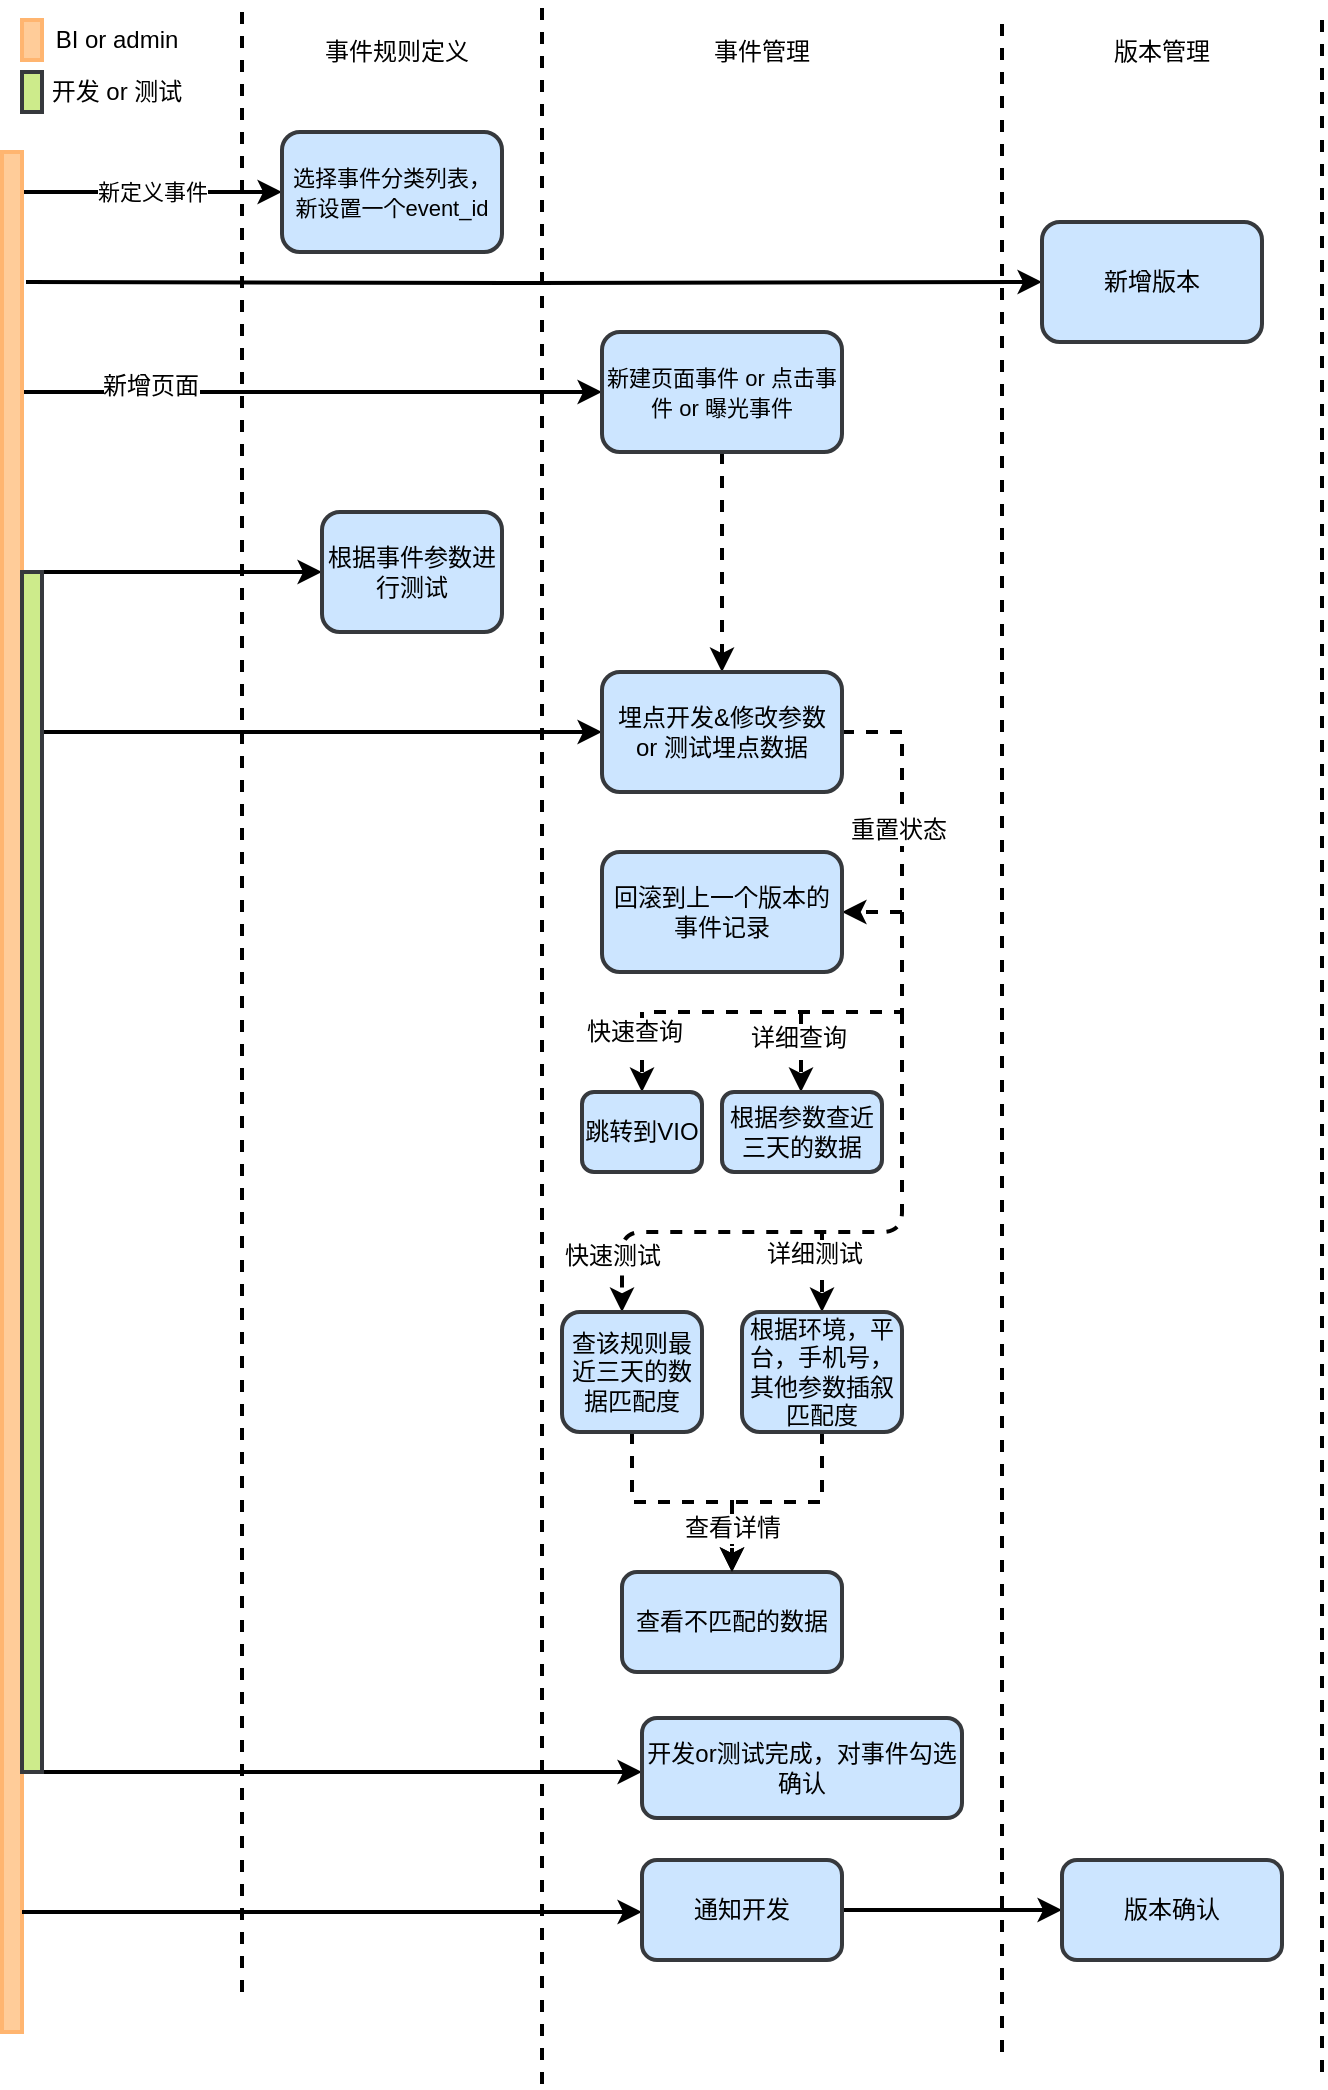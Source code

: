 <mxfile version="12.4.3" type="github" pages="1">
  <diagram id="hPg3wvvfUYCvAJcX31Ad" name="Page-1">
    <mxGraphModel dx="1331" dy="665" grid="1" gridSize="10" guides="1" tooltips="1" connect="1" arrows="1" fold="1" page="1" pageScale="1" pageWidth="826" pageHeight="1169" math="0" shadow="0">
      <root>
        <mxCell id="0"/>
        <mxCell id="1" parent="0"/>
        <mxCell id="J3AKnAKlRXgmvnRmEQW1-1" value="" style="endArrow=none;html=1;strokeWidth=2;dashed=1;" edge="1" parent="1">
          <mxGeometry width="50" height="50" relative="1" as="geometry">
            <mxPoint x="580" y="1100" as="sourcePoint"/>
            <mxPoint x="580" y="80" as="targetPoint"/>
          </mxGeometry>
        </mxCell>
        <mxCell id="J3AKnAKlRXgmvnRmEQW1-2" value="" style="endArrow=none;html=1;strokeWidth=2;dashed=1;" edge="1" parent="1">
          <mxGeometry width="50" height="50" relative="1" as="geometry">
            <mxPoint x="200" y="1070" as="sourcePoint"/>
            <mxPoint x="200" y="80" as="targetPoint"/>
          </mxGeometry>
        </mxCell>
        <mxCell id="J3AKnAKlRXgmvnRmEQW1-4" value="" style="endArrow=none;html=1;strokeWidth=2;dashed=1;" edge="1" parent="1">
          <mxGeometry width="50" height="50" relative="1" as="geometry">
            <mxPoint x="350" y="1116" as="sourcePoint"/>
            <mxPoint x="350" y="75" as="targetPoint"/>
          </mxGeometry>
        </mxCell>
        <mxCell id="J3AKnAKlRXgmvnRmEQW1-18" value="" style="endArrow=none;html=1;strokeWidth=2;dashed=1;" edge="1" parent="1">
          <mxGeometry width="50" height="50" relative="1" as="geometry">
            <mxPoint x="740" y="1110" as="sourcePoint"/>
            <mxPoint x="740" y="80" as="targetPoint"/>
          </mxGeometry>
        </mxCell>
        <mxCell id="J3AKnAKlRXgmvnRmEQW1-20" value="&lt;font style=&quot;font-size: 12px&quot;&gt;事件管理&lt;/font&gt;" style="text;html=1;strokeColor=none;fillColor=none;align=center;verticalAlign=middle;whiteSpace=wrap;rounded=0;" vertex="1" parent="1">
          <mxGeometry x="410" y="90" width="100" height="20" as="geometry"/>
        </mxCell>
        <mxCell id="J3AKnAKlRXgmvnRmEQW1-23" value="&lt;font style=&quot;font-size: 11px&quot;&gt;新定义事件&lt;/font&gt;" style="edgeStyle=orthogonalEdgeStyle;rounded=0;orthogonalLoop=1;jettySize=auto;html=1;strokeWidth=2;" edge="1" parent="1">
          <mxGeometry relative="1" as="geometry">
            <mxPoint x="90" y="170" as="sourcePoint"/>
            <mxPoint x="220" y="170" as="targetPoint"/>
            <Array as="points">
              <mxPoint x="220" y="170"/>
            </Array>
          </mxGeometry>
        </mxCell>
        <mxCell id="J3AKnAKlRXgmvnRmEQW1-25" value="&lt;font style=&quot;font-size: 11px&quot;&gt;选择事件分类列表，新设置一个event_id&lt;/font&gt;" style="rounded=1;whiteSpace=wrap;html=1;strokeWidth=2;fillColor=#cce5ff;strokeColor=#36393d;" vertex="1" parent="1">
          <mxGeometry x="220" y="140" width="110" height="60" as="geometry"/>
        </mxCell>
        <mxCell id="J3AKnAKlRXgmvnRmEQW1-27" value="" style="endArrow=classic;html=1;strokeWidth=2;" edge="1" parent="1">
          <mxGeometry width="50" height="50" relative="1" as="geometry">
            <mxPoint x="90" y="270" as="sourcePoint"/>
            <mxPoint x="380" y="270" as="targetPoint"/>
          </mxGeometry>
        </mxCell>
        <mxCell id="J3AKnAKlRXgmvnRmEQW1-29" value="&lt;font style=&quot;font-size: 12px;&quot;&gt;新增页面&lt;/font&gt;" style="text;html=1;align=center;verticalAlign=middle;resizable=0;points=[];;labelBackgroundColor=#ffffff;fontSize=12;" vertex="1" connectable="0" parent="J3AKnAKlRXgmvnRmEQW1-27">
          <mxGeometry x="-0.562" y="3" relative="1" as="geometry">
            <mxPoint as="offset"/>
          </mxGeometry>
        </mxCell>
        <mxCell id="J3AKnAKlRXgmvnRmEQW1-51" value="" style="edgeStyle=orthogonalEdgeStyle;rounded=0;orthogonalLoop=1;jettySize=auto;html=1;strokeWidth=2;fontSize=12;dashed=1;entryX=0.5;entryY=0;entryDx=0;entryDy=0;" edge="1" parent="1" source="J3AKnAKlRXgmvnRmEQW1-30" target="J3AKnAKlRXgmvnRmEQW1-37">
          <mxGeometry relative="1" as="geometry">
            <mxPoint x="440" y="380" as="targetPoint"/>
          </mxGeometry>
        </mxCell>
        <mxCell id="J3AKnAKlRXgmvnRmEQW1-30" value="&lt;font style=&quot;font-size: 11px&quot;&gt;新建页面事件 or 点击事件 or 曝光事件&lt;/font&gt;" style="rounded=1;whiteSpace=wrap;html=1;strokeWidth=2;fillColor=#cce5ff;strokeColor=#36393d;" vertex="1" parent="1">
          <mxGeometry x="380" y="240" width="120" height="60" as="geometry"/>
        </mxCell>
        <mxCell id="J3AKnAKlRXgmvnRmEQW1-48" value="" style="edgeStyle=orthogonalEdgeStyle;rounded=0;orthogonalLoop=1;jettySize=auto;html=1;strokeWidth=2;fontSize=12;entryX=0;entryY=0.5;entryDx=0;entryDy=0;" edge="1" parent="1" target="J3AKnAKlRXgmvnRmEQW1-49">
          <mxGeometry relative="1" as="geometry">
            <mxPoint x="92" y="215" as="sourcePoint"/>
            <mxPoint x="590" y="215" as="targetPoint"/>
          </mxGeometry>
        </mxCell>
        <mxCell id="J3AKnAKlRXgmvnRmEQW1-33" value="" style="rounded=0;whiteSpace=wrap;html=1;strokeWidth=2;fillColor=#ffcc99;strokeColor=#FFB570;" vertex="1" parent="1">
          <mxGeometry x="80" y="150" width="10" height="940" as="geometry"/>
        </mxCell>
        <mxCell id="J3AKnAKlRXgmvnRmEQW1-34" value="" style="endArrow=classic;html=1;strokeWidth=2;" edge="1" parent="1">
          <mxGeometry width="50" height="50" relative="1" as="geometry">
            <mxPoint x="92" y="360" as="sourcePoint"/>
            <mxPoint x="240" y="360" as="targetPoint"/>
          </mxGeometry>
        </mxCell>
        <mxCell id="J3AKnAKlRXgmvnRmEQW1-35" value="&lt;font style=&quot;font-size: 12px&quot;&gt;根据事件参数进行测试&lt;/font&gt;" style="rounded=1;whiteSpace=wrap;html=1;strokeWidth=2;fillColor=#cce5ff;strokeColor=#36393d;" vertex="1" parent="1">
          <mxGeometry x="240" y="330" width="90" height="60" as="geometry"/>
        </mxCell>
        <mxCell id="J3AKnAKlRXgmvnRmEQW1-36" value="" style="endArrow=classic;html=1;strokeWidth=2;" edge="1" parent="1">
          <mxGeometry width="50" height="50" relative="1" as="geometry">
            <mxPoint x="100" y="440" as="sourcePoint"/>
            <mxPoint x="380" y="440" as="targetPoint"/>
          </mxGeometry>
        </mxCell>
        <mxCell id="J3AKnAKlRXgmvnRmEQW1-55" value="" style="edgeStyle=orthogonalEdgeStyle;rounded=0;orthogonalLoop=1;jettySize=auto;html=1;dashed=1;strokeWidth=2;fontSize=12;" edge="1" parent="1" source="J3AKnAKlRXgmvnRmEQW1-37">
          <mxGeometry relative="1" as="geometry">
            <mxPoint x="500" y="530" as="targetPoint"/>
            <Array as="points">
              <mxPoint x="530" y="440"/>
              <mxPoint x="530" y="530"/>
            </Array>
          </mxGeometry>
        </mxCell>
        <mxCell id="J3AKnAKlRXgmvnRmEQW1-58" value="重置状态" style="text;html=1;align=center;verticalAlign=middle;resizable=0;points=[];;labelBackgroundColor=#ffffff;fontSize=12;" vertex="1" connectable="0" parent="J3AKnAKlRXgmvnRmEQW1-55">
          <mxGeometry x="0.053" y="-2" relative="1" as="geometry">
            <mxPoint as="offset"/>
          </mxGeometry>
        </mxCell>
        <mxCell id="J3AKnAKlRXgmvnRmEQW1-37" value="&lt;font style=&quot;font-size: 12px&quot;&gt;埋点开发&amp;amp;修改参数&lt;br&gt;or 测试埋点数据&lt;/font&gt;" style="rounded=1;whiteSpace=wrap;html=1;strokeWidth=2;fillColor=#cce5ff;strokeColor=#36393d;" vertex="1" parent="1">
          <mxGeometry x="380" y="410" width="120" height="60" as="geometry"/>
        </mxCell>
        <mxCell id="J3AKnAKlRXgmvnRmEQW1-45" value="事件规则定义" style="text;html=1;strokeColor=none;fillColor=none;align=center;verticalAlign=middle;whiteSpace=wrap;rounded=0;fontSize=12;" vertex="1" parent="1">
          <mxGeometry x="240" y="90" width="75" height="20" as="geometry"/>
        </mxCell>
        <mxCell id="J3AKnAKlRXgmvnRmEQW1-46" value="版本管理" style="text;html=1;strokeColor=none;fillColor=none;align=center;verticalAlign=middle;whiteSpace=wrap;rounded=0;" vertex="1" parent="1">
          <mxGeometry x="610" y="90" width="100" height="20" as="geometry"/>
        </mxCell>
        <mxCell id="J3AKnAKlRXgmvnRmEQW1-49" value="新增版本" style="rounded=1;whiteSpace=wrap;html=1;strokeColor=#36393d;strokeWidth=2;fontSize=12;fillColor=#cce5ff;" vertex="1" parent="1">
          <mxGeometry x="600" y="185" width="110" height="60" as="geometry"/>
        </mxCell>
        <mxCell id="J3AKnAKlRXgmvnRmEQW1-56" value="回滚到上一个版本的事件记录" style="rounded=1;whiteSpace=wrap;html=1;strokeWidth=2;fillColor=#cce5ff;strokeColor=#36393d;" vertex="1" parent="1">
          <mxGeometry x="380" y="500" width="120" height="60" as="geometry"/>
        </mxCell>
        <mxCell id="J3AKnAKlRXgmvnRmEQW1-59" value="" style="endArrow=classic;html=1;dashed=1;strokeWidth=2;fontSize=12;jumpSize=0;rounded=0;" edge="1" parent="1">
          <mxGeometry width="50" height="50" relative="1" as="geometry">
            <mxPoint x="530" y="530" as="sourcePoint"/>
            <mxPoint x="400" y="620" as="targetPoint"/>
            <Array as="points">
              <mxPoint x="530" y="580"/>
              <mxPoint x="400" y="580"/>
            </Array>
          </mxGeometry>
        </mxCell>
        <mxCell id="J3AKnAKlRXgmvnRmEQW1-63" value="快速查询" style="text;html=1;align=center;verticalAlign=middle;resizable=0;points=[];;labelBackgroundColor=#ffffff;fontSize=12;" vertex="1" connectable="0" parent="J3AKnAKlRXgmvnRmEQW1-59">
          <mxGeometry x="0.727" y="-4" relative="1" as="geometry">
            <mxPoint as="offset"/>
          </mxGeometry>
        </mxCell>
        <mxCell id="J3AKnAKlRXgmvnRmEQW1-60" value="跳转到VIO" style="rounded=1;whiteSpace=wrap;html=1;strokeWidth=2;fillColor=#cce5ff;strokeColor=#36393d;" vertex="1" parent="1">
          <mxGeometry x="370" y="620" width="60" height="40" as="geometry"/>
        </mxCell>
        <mxCell id="J3AKnAKlRXgmvnRmEQW1-62" value="" style="endArrow=classic;html=1;dashed=1;strokeWidth=2;fontSize=12;" edge="1" parent="1">
          <mxGeometry width="50" height="50" relative="1" as="geometry">
            <mxPoint x="479.5" y="580" as="sourcePoint"/>
            <mxPoint x="479.5" y="620" as="targetPoint"/>
          </mxGeometry>
        </mxCell>
        <mxCell id="J3AKnAKlRXgmvnRmEQW1-65" value="详细查询" style="text;html=1;align=center;verticalAlign=middle;resizable=0;points=[];;labelBackgroundColor=#ffffff;fontSize=12;" vertex="1" connectable="0" parent="J3AKnAKlRXgmvnRmEQW1-62">
          <mxGeometry x="-0.35" y="-2" relative="1" as="geometry">
            <mxPoint as="offset"/>
          </mxGeometry>
        </mxCell>
        <mxCell id="J3AKnAKlRXgmvnRmEQW1-66" value="根据参数查近三天的数据" style="rounded=1;whiteSpace=wrap;html=1;strokeWidth=2;fillColor=#cce5ff;strokeColor=#36393d;" vertex="1" parent="1">
          <mxGeometry x="440" y="620" width="80" height="40" as="geometry"/>
        </mxCell>
        <mxCell id="J3AKnAKlRXgmvnRmEQW1-67" value="" style="endArrow=classic;html=1;dashed=1;strokeWidth=2;fontSize=12;" edge="1" parent="1">
          <mxGeometry width="50" height="50" relative="1" as="geometry">
            <mxPoint x="530" y="580" as="sourcePoint"/>
            <mxPoint x="390" y="730" as="targetPoint"/>
            <Array as="points">
              <mxPoint x="530" y="690"/>
              <mxPoint x="390" y="690"/>
            </Array>
          </mxGeometry>
        </mxCell>
        <mxCell id="J3AKnAKlRXgmvnRmEQW1-69" value="快速测试" style="text;html=1;align=center;verticalAlign=middle;resizable=0;points=[];;labelBackgroundColor=#ffffff;fontSize=12;" vertex="1" connectable="0" parent="J3AKnAKlRXgmvnRmEQW1-67">
          <mxGeometry x="0.807" y="-5" relative="1" as="geometry">
            <mxPoint as="offset"/>
          </mxGeometry>
        </mxCell>
        <mxCell id="J3AKnAKlRXgmvnRmEQW1-68" value="" style="endArrow=classic;html=1;dashed=1;strokeWidth=2;fontSize=12;" edge="1" parent="1">
          <mxGeometry width="50" height="50" relative="1" as="geometry">
            <mxPoint x="490" y="690" as="sourcePoint"/>
            <mxPoint x="490" y="730" as="targetPoint"/>
          </mxGeometry>
        </mxCell>
        <mxCell id="J3AKnAKlRXgmvnRmEQW1-70" value="详细测试" style="text;html=1;align=center;verticalAlign=middle;resizable=0;points=[];;labelBackgroundColor=#ffffff;fontSize=12;" vertex="1" connectable="0" parent="J3AKnAKlRXgmvnRmEQW1-68">
          <mxGeometry x="-0.45" y="-4" relative="1" as="geometry">
            <mxPoint as="offset"/>
          </mxGeometry>
        </mxCell>
        <mxCell id="J3AKnAKlRXgmvnRmEQW1-74" value="" style="edgeStyle=orthogonalEdgeStyle;rounded=0;jumpSize=0;orthogonalLoop=1;jettySize=auto;html=1;dashed=1;strokeWidth=2;fontSize=12;" edge="1" parent="1" source="J3AKnAKlRXgmvnRmEQW1-71" target="J3AKnAKlRXgmvnRmEQW1-73">
          <mxGeometry relative="1" as="geometry"/>
        </mxCell>
        <mxCell id="J3AKnAKlRXgmvnRmEQW1-71" value="查该规则最近三天的数据匹配度" style="rounded=1;whiteSpace=wrap;html=1;strokeWidth=2;fillColor=#cce5ff;strokeColor=#36393d;" vertex="1" parent="1">
          <mxGeometry x="360" y="730" width="70" height="60" as="geometry"/>
        </mxCell>
        <mxCell id="J3AKnAKlRXgmvnRmEQW1-73" value="查看不匹配的数据" style="rounded=1;whiteSpace=wrap;html=1;strokeWidth=2;fillColor=#cce5ff;strokeColor=#36393d;" vertex="1" parent="1">
          <mxGeometry x="390" y="860" width="110" height="50" as="geometry"/>
        </mxCell>
        <mxCell id="J3AKnAKlRXgmvnRmEQW1-75" value="" style="edgeStyle=orthogonalEdgeStyle;rounded=0;jumpSize=0;orthogonalLoop=1;jettySize=auto;html=1;dashed=1;strokeWidth=2;fontSize=12;" edge="1" parent="1" source="J3AKnAKlRXgmvnRmEQW1-72" target="J3AKnAKlRXgmvnRmEQW1-73">
          <mxGeometry relative="1" as="geometry"/>
        </mxCell>
        <mxCell id="J3AKnAKlRXgmvnRmEQW1-76" value="查看详情" style="text;html=1;align=center;verticalAlign=middle;resizable=0;points=[];;labelBackgroundColor=#ffffff;fontSize=12;" vertex="1" connectable="0" parent="J3AKnAKlRXgmvnRmEQW1-75">
          <mxGeometry x="0.619" relative="1" as="geometry">
            <mxPoint as="offset"/>
          </mxGeometry>
        </mxCell>
        <mxCell id="J3AKnAKlRXgmvnRmEQW1-72" value="根据环境，平台，手机号，其他参数插叙匹配度" style="rounded=1;whiteSpace=wrap;html=1;strokeWidth=2;fillColor=#cce5ff;strokeColor=#36393d;" vertex="1" parent="1">
          <mxGeometry x="450" y="730" width="80" height="60" as="geometry"/>
        </mxCell>
        <mxCell id="J3AKnAKlRXgmvnRmEQW1-77" value="" style="endArrow=classic;html=1;strokeWidth=2;fontSize=12;exitX=0;exitY=1;exitDx=0;exitDy=0;" edge="1" parent="1" source="J3AKnAKlRXgmvnRmEQW1-80">
          <mxGeometry width="50" height="50" relative="1" as="geometry">
            <mxPoint x="120" y="960" as="sourcePoint"/>
            <mxPoint x="400" y="960" as="targetPoint"/>
          </mxGeometry>
        </mxCell>
        <mxCell id="J3AKnAKlRXgmvnRmEQW1-78" value="开发or测试完成，对事件勾选确认" style="rounded=1;whiteSpace=wrap;html=1;strokeWidth=2;fillColor=#cce5ff;strokeColor=#36393d;" vertex="1" parent="1">
          <mxGeometry x="400" y="933" width="160" height="50" as="geometry"/>
        </mxCell>
        <mxCell id="J3AKnAKlRXgmvnRmEQW1-80" value="" style="rounded=0;whiteSpace=wrap;html=1;strokeWidth=2;fillColor=#cdeb8b;strokeColor=#36393d;" vertex="1" parent="1">
          <mxGeometry x="90" y="360" width="10" height="600" as="geometry"/>
        </mxCell>
        <mxCell id="J3AKnAKlRXgmvnRmEQW1-81" value="" style="endArrow=classic;html=1;strokeWidth=2;fontSize=12;exitX=0;exitY=1;exitDx=0;exitDy=0;" edge="1" parent="1">
          <mxGeometry width="50" height="50" relative="1" as="geometry">
            <mxPoint x="90" y="1030.0" as="sourcePoint"/>
            <mxPoint x="400" y="1030" as="targetPoint"/>
          </mxGeometry>
        </mxCell>
        <mxCell id="J3AKnAKlRXgmvnRmEQW1-84" value="" style="edgeStyle=orthogonalEdgeStyle;rounded=0;jumpSize=0;orthogonalLoop=1;jettySize=auto;html=1;strokeWidth=2;fontSize=12;" edge="1" parent="1" source="J3AKnAKlRXgmvnRmEQW1-82" target="J3AKnAKlRXgmvnRmEQW1-83">
          <mxGeometry relative="1" as="geometry"/>
        </mxCell>
        <mxCell id="J3AKnAKlRXgmvnRmEQW1-82" value="通知开发" style="rounded=1;whiteSpace=wrap;html=1;strokeWidth=2;fillColor=#cce5ff;strokeColor=#36393d;" vertex="1" parent="1">
          <mxGeometry x="400" y="1004" width="100" height="50" as="geometry"/>
        </mxCell>
        <mxCell id="J3AKnAKlRXgmvnRmEQW1-83" value="版本确认" style="rounded=1;whiteSpace=wrap;html=1;strokeWidth=2;fillColor=#cce5ff;strokeColor=#36393d;" vertex="1" parent="1">
          <mxGeometry x="610" y="1004" width="110" height="50" as="geometry"/>
        </mxCell>
        <mxCell id="J3AKnAKlRXgmvnRmEQW1-86" value="" style="rounded=0;whiteSpace=wrap;html=1;strokeWidth=2;fillColor=#ffcc99;strokeColor=#FFB570;" vertex="1" parent="1">
          <mxGeometry x="90" y="84" width="10" height="20" as="geometry"/>
        </mxCell>
        <mxCell id="J3AKnAKlRXgmvnRmEQW1-90" value="BI or admin" style="text;html=1;strokeColor=none;fillColor=none;align=center;verticalAlign=middle;whiteSpace=wrap;rounded=0;fontSize=12;" vertex="1" parent="1">
          <mxGeometry x="100" y="84" width="75" height="20" as="geometry"/>
        </mxCell>
        <mxCell id="J3AKnAKlRXgmvnRmEQW1-93" value="" style="rounded=0;whiteSpace=wrap;html=1;strokeWidth=2;fillColor=#cdeb8b;strokeColor=#36393d;" vertex="1" parent="1">
          <mxGeometry x="90" y="110" width="10" height="20" as="geometry"/>
        </mxCell>
        <mxCell id="J3AKnAKlRXgmvnRmEQW1-94" value="开发 or 测试" style="text;html=1;strokeColor=none;fillColor=none;align=center;verticalAlign=middle;whiteSpace=wrap;rounded=0;fontSize=12;" vertex="1" parent="1">
          <mxGeometry x="100" y="110" width="75" height="20" as="geometry"/>
        </mxCell>
      </root>
    </mxGraphModel>
  </diagram>
</mxfile>
